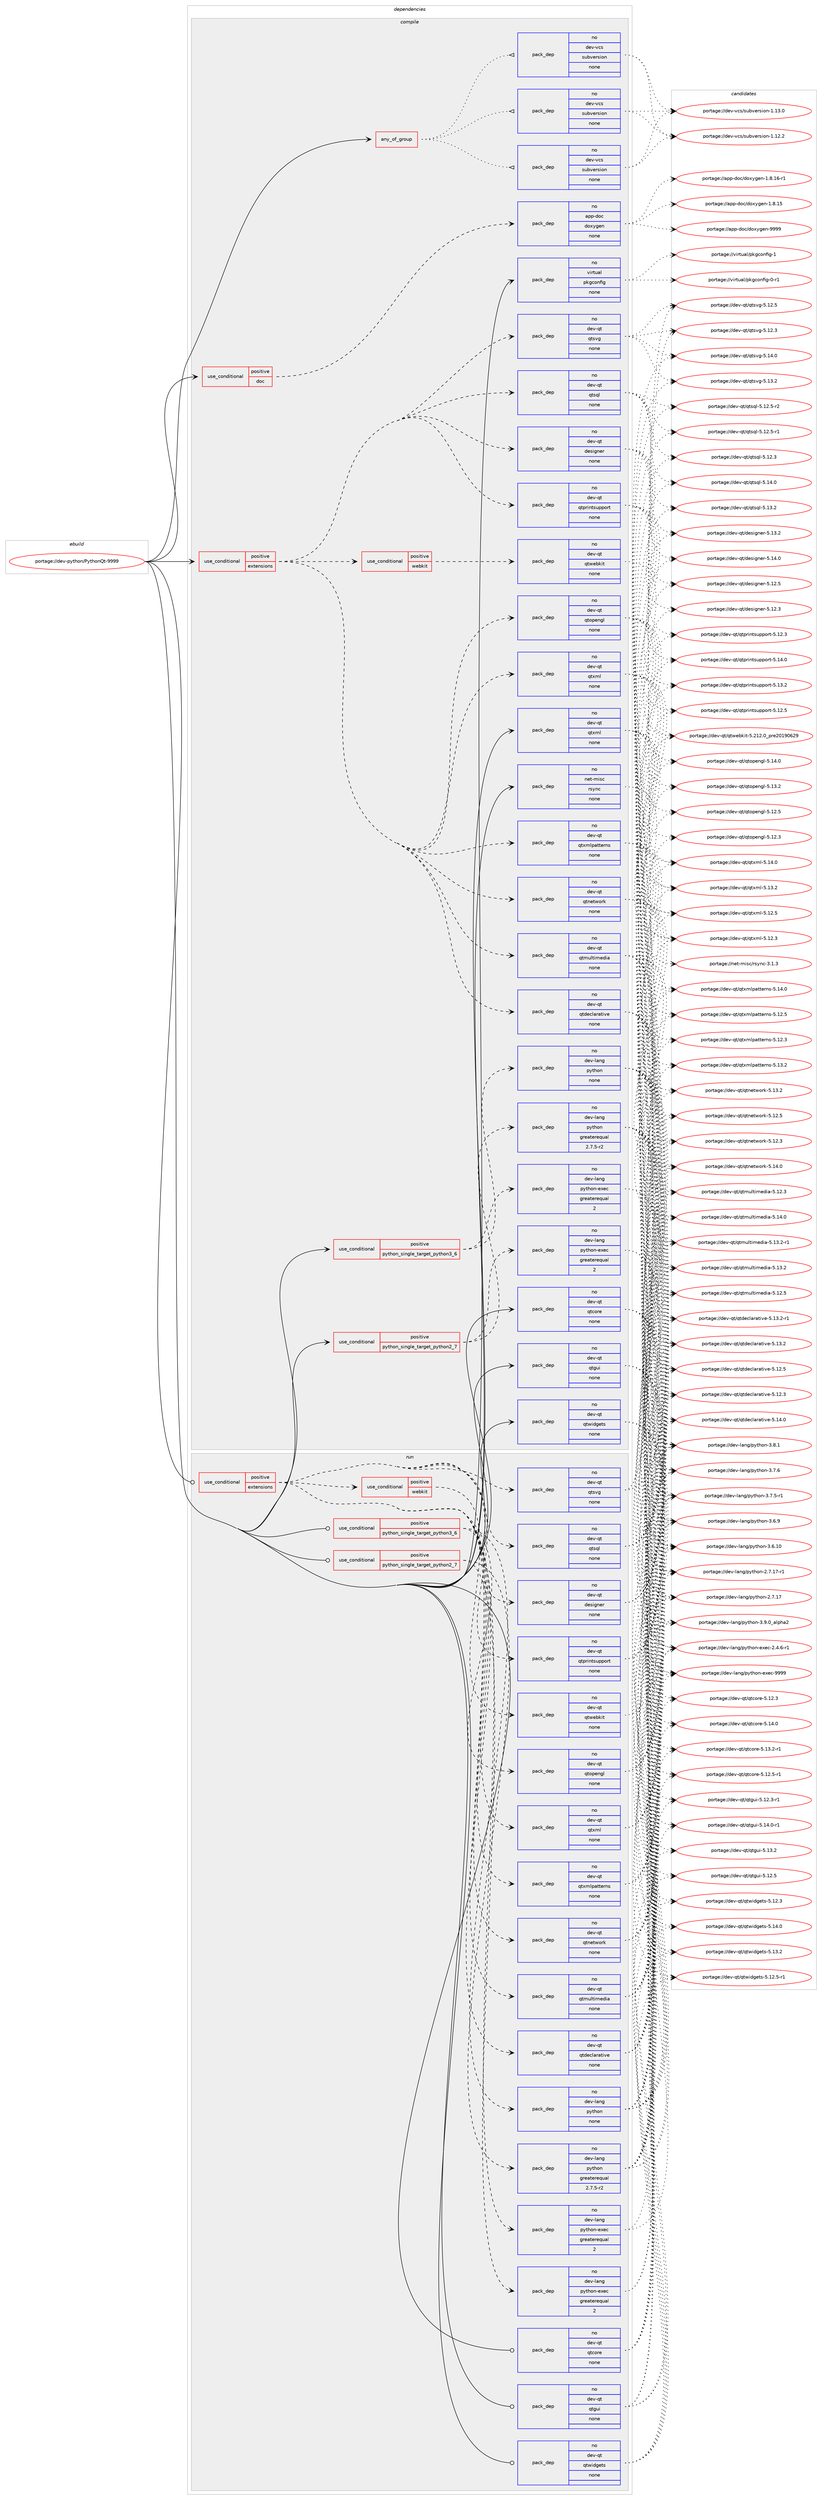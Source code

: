 digraph prolog {

# *************
# Graph options
# *************

newrank=true;
concentrate=true;
compound=true;
graph [rankdir=LR,fontname=Helvetica,fontsize=10,ranksep=1.5];#, ranksep=2.5, nodesep=0.2];
edge  [arrowhead=vee];
node  [fontname=Helvetica,fontsize=10];

# **********
# The ebuild
# **********

subgraph cluster_leftcol {
color=gray;
label=<<i>ebuild</i>>;
id [label="portage://dev-python/PythonQt-9999", color=red, width=4, href="../dev-python/PythonQt-9999.svg"];
}

# ****************
# The dependencies
# ****************

subgraph cluster_midcol {
color=gray;
label=<<i>dependencies</i>>;
subgraph cluster_compile {
fillcolor="#eeeeee";
style=filled;
label=<<i>compile</i>>;
subgraph any4791 {
dependency472659 [label=<<TABLE BORDER="0" CELLBORDER="1" CELLSPACING="0" CELLPADDING="4"><TR><TD CELLPADDING="10">any_of_group</TD></TR></TABLE>>, shape=none, color=red];subgraph pack348326 {
dependency472660 [label=<<TABLE BORDER="0" CELLBORDER="1" CELLSPACING="0" CELLPADDING="4" WIDTH="220"><TR><TD ROWSPAN="6" CELLPADDING="30">pack_dep</TD></TR><TR><TD WIDTH="110">no</TD></TR><TR><TD>dev-vcs</TD></TR><TR><TD>subversion</TD></TR><TR><TD>none</TD></TR><TR><TD></TD></TR></TABLE>>, shape=none, color=blue];
}
dependency472659:e -> dependency472660:w [weight=20,style="dotted",arrowhead="oinv"];
subgraph pack348327 {
dependency472661 [label=<<TABLE BORDER="0" CELLBORDER="1" CELLSPACING="0" CELLPADDING="4" WIDTH="220"><TR><TD ROWSPAN="6" CELLPADDING="30">pack_dep</TD></TR><TR><TD WIDTH="110">no</TD></TR><TR><TD>dev-vcs</TD></TR><TR><TD>subversion</TD></TR><TR><TD>none</TD></TR><TR><TD></TD></TR></TABLE>>, shape=none, color=blue];
}
dependency472659:e -> dependency472661:w [weight=20,style="dotted",arrowhead="oinv"];
subgraph pack348328 {
dependency472662 [label=<<TABLE BORDER="0" CELLBORDER="1" CELLSPACING="0" CELLPADDING="4" WIDTH="220"><TR><TD ROWSPAN="6" CELLPADDING="30">pack_dep</TD></TR><TR><TD WIDTH="110">no</TD></TR><TR><TD>dev-vcs</TD></TR><TR><TD>subversion</TD></TR><TR><TD>none</TD></TR><TR><TD></TD></TR></TABLE>>, shape=none, color=blue];
}
dependency472659:e -> dependency472662:w [weight=20,style="dotted",arrowhead="oinv"];
}
id:e -> dependency472659:w [weight=20,style="solid",arrowhead="vee"];
subgraph cond119317 {
dependency472663 [label=<<TABLE BORDER="0" CELLBORDER="1" CELLSPACING="0" CELLPADDING="4"><TR><TD ROWSPAN="3" CELLPADDING="10">use_conditional</TD></TR><TR><TD>positive</TD></TR><TR><TD>doc</TD></TR></TABLE>>, shape=none, color=red];
subgraph pack348329 {
dependency472664 [label=<<TABLE BORDER="0" CELLBORDER="1" CELLSPACING="0" CELLPADDING="4" WIDTH="220"><TR><TD ROWSPAN="6" CELLPADDING="30">pack_dep</TD></TR><TR><TD WIDTH="110">no</TD></TR><TR><TD>app-doc</TD></TR><TR><TD>doxygen</TD></TR><TR><TD>none</TD></TR><TR><TD></TD></TR></TABLE>>, shape=none, color=blue];
}
dependency472663:e -> dependency472664:w [weight=20,style="dashed",arrowhead="vee"];
}
id:e -> dependency472663:w [weight=20,style="solid",arrowhead="vee"];
subgraph cond119318 {
dependency472665 [label=<<TABLE BORDER="0" CELLBORDER="1" CELLSPACING="0" CELLPADDING="4"><TR><TD ROWSPAN="3" CELLPADDING="10">use_conditional</TD></TR><TR><TD>positive</TD></TR><TR><TD>extensions</TD></TR></TABLE>>, shape=none, color=red];
subgraph pack348330 {
dependency472666 [label=<<TABLE BORDER="0" CELLBORDER="1" CELLSPACING="0" CELLPADDING="4" WIDTH="220"><TR><TD ROWSPAN="6" CELLPADDING="30">pack_dep</TD></TR><TR><TD WIDTH="110">no</TD></TR><TR><TD>dev-qt</TD></TR><TR><TD>designer</TD></TR><TR><TD>none</TD></TR><TR><TD></TD></TR></TABLE>>, shape=none, color=blue];
}
dependency472665:e -> dependency472666:w [weight=20,style="dashed",arrowhead="vee"];
subgraph pack348331 {
dependency472667 [label=<<TABLE BORDER="0" CELLBORDER="1" CELLSPACING="0" CELLPADDING="4" WIDTH="220"><TR><TD ROWSPAN="6" CELLPADDING="30">pack_dep</TD></TR><TR><TD WIDTH="110">no</TD></TR><TR><TD>dev-qt</TD></TR><TR><TD>qtdeclarative</TD></TR><TR><TD>none</TD></TR><TR><TD></TD></TR></TABLE>>, shape=none, color=blue];
}
dependency472665:e -> dependency472667:w [weight=20,style="dashed",arrowhead="vee"];
subgraph pack348332 {
dependency472668 [label=<<TABLE BORDER="0" CELLBORDER="1" CELLSPACING="0" CELLPADDING="4" WIDTH="220"><TR><TD ROWSPAN="6" CELLPADDING="30">pack_dep</TD></TR><TR><TD WIDTH="110">no</TD></TR><TR><TD>dev-qt</TD></TR><TR><TD>qtmultimedia</TD></TR><TR><TD>none</TD></TR><TR><TD></TD></TR></TABLE>>, shape=none, color=blue];
}
dependency472665:e -> dependency472668:w [weight=20,style="dashed",arrowhead="vee"];
subgraph pack348333 {
dependency472669 [label=<<TABLE BORDER="0" CELLBORDER="1" CELLSPACING="0" CELLPADDING="4" WIDTH="220"><TR><TD ROWSPAN="6" CELLPADDING="30">pack_dep</TD></TR><TR><TD WIDTH="110">no</TD></TR><TR><TD>dev-qt</TD></TR><TR><TD>qtnetwork</TD></TR><TR><TD>none</TD></TR><TR><TD></TD></TR></TABLE>>, shape=none, color=blue];
}
dependency472665:e -> dependency472669:w [weight=20,style="dashed",arrowhead="vee"];
subgraph pack348334 {
dependency472670 [label=<<TABLE BORDER="0" CELLBORDER="1" CELLSPACING="0" CELLPADDING="4" WIDTH="220"><TR><TD ROWSPAN="6" CELLPADDING="30">pack_dep</TD></TR><TR><TD WIDTH="110">no</TD></TR><TR><TD>dev-qt</TD></TR><TR><TD>qtopengl</TD></TR><TR><TD>none</TD></TR><TR><TD></TD></TR></TABLE>>, shape=none, color=blue];
}
dependency472665:e -> dependency472670:w [weight=20,style="dashed",arrowhead="vee"];
subgraph pack348335 {
dependency472671 [label=<<TABLE BORDER="0" CELLBORDER="1" CELLSPACING="0" CELLPADDING="4" WIDTH="220"><TR><TD ROWSPAN="6" CELLPADDING="30">pack_dep</TD></TR><TR><TD WIDTH="110">no</TD></TR><TR><TD>dev-qt</TD></TR><TR><TD>qtprintsupport</TD></TR><TR><TD>none</TD></TR><TR><TD></TD></TR></TABLE>>, shape=none, color=blue];
}
dependency472665:e -> dependency472671:w [weight=20,style="dashed",arrowhead="vee"];
subgraph pack348336 {
dependency472672 [label=<<TABLE BORDER="0" CELLBORDER="1" CELLSPACING="0" CELLPADDING="4" WIDTH="220"><TR><TD ROWSPAN="6" CELLPADDING="30">pack_dep</TD></TR><TR><TD WIDTH="110">no</TD></TR><TR><TD>dev-qt</TD></TR><TR><TD>qtsql</TD></TR><TR><TD>none</TD></TR><TR><TD></TD></TR></TABLE>>, shape=none, color=blue];
}
dependency472665:e -> dependency472672:w [weight=20,style="dashed",arrowhead="vee"];
subgraph pack348337 {
dependency472673 [label=<<TABLE BORDER="0" CELLBORDER="1" CELLSPACING="0" CELLPADDING="4" WIDTH="220"><TR><TD ROWSPAN="6" CELLPADDING="30">pack_dep</TD></TR><TR><TD WIDTH="110">no</TD></TR><TR><TD>dev-qt</TD></TR><TR><TD>qtsvg</TD></TR><TR><TD>none</TD></TR><TR><TD></TD></TR></TABLE>>, shape=none, color=blue];
}
dependency472665:e -> dependency472673:w [weight=20,style="dashed",arrowhead="vee"];
subgraph pack348338 {
dependency472674 [label=<<TABLE BORDER="0" CELLBORDER="1" CELLSPACING="0" CELLPADDING="4" WIDTH="220"><TR><TD ROWSPAN="6" CELLPADDING="30">pack_dep</TD></TR><TR><TD WIDTH="110">no</TD></TR><TR><TD>dev-qt</TD></TR><TR><TD>qtxml</TD></TR><TR><TD>none</TD></TR><TR><TD></TD></TR></TABLE>>, shape=none, color=blue];
}
dependency472665:e -> dependency472674:w [weight=20,style="dashed",arrowhead="vee"];
subgraph pack348339 {
dependency472675 [label=<<TABLE BORDER="0" CELLBORDER="1" CELLSPACING="0" CELLPADDING="4" WIDTH="220"><TR><TD ROWSPAN="6" CELLPADDING="30">pack_dep</TD></TR><TR><TD WIDTH="110">no</TD></TR><TR><TD>dev-qt</TD></TR><TR><TD>qtxmlpatterns</TD></TR><TR><TD>none</TD></TR><TR><TD></TD></TR></TABLE>>, shape=none, color=blue];
}
dependency472665:e -> dependency472675:w [weight=20,style="dashed",arrowhead="vee"];
subgraph cond119319 {
dependency472676 [label=<<TABLE BORDER="0" CELLBORDER="1" CELLSPACING="0" CELLPADDING="4"><TR><TD ROWSPAN="3" CELLPADDING="10">use_conditional</TD></TR><TR><TD>positive</TD></TR><TR><TD>webkit</TD></TR></TABLE>>, shape=none, color=red];
subgraph pack348340 {
dependency472677 [label=<<TABLE BORDER="0" CELLBORDER="1" CELLSPACING="0" CELLPADDING="4" WIDTH="220"><TR><TD ROWSPAN="6" CELLPADDING="30">pack_dep</TD></TR><TR><TD WIDTH="110">no</TD></TR><TR><TD>dev-qt</TD></TR><TR><TD>qtwebkit</TD></TR><TR><TD>none</TD></TR><TR><TD></TD></TR></TABLE>>, shape=none, color=blue];
}
dependency472676:e -> dependency472677:w [weight=20,style="dashed",arrowhead="vee"];
}
dependency472665:e -> dependency472676:w [weight=20,style="dashed",arrowhead="vee"];
}
id:e -> dependency472665:w [weight=20,style="solid",arrowhead="vee"];
subgraph cond119320 {
dependency472678 [label=<<TABLE BORDER="0" CELLBORDER="1" CELLSPACING="0" CELLPADDING="4"><TR><TD ROWSPAN="3" CELLPADDING="10">use_conditional</TD></TR><TR><TD>positive</TD></TR><TR><TD>python_single_target_python2_7</TD></TR></TABLE>>, shape=none, color=red];
subgraph pack348341 {
dependency472679 [label=<<TABLE BORDER="0" CELLBORDER="1" CELLSPACING="0" CELLPADDING="4" WIDTH="220"><TR><TD ROWSPAN="6" CELLPADDING="30">pack_dep</TD></TR><TR><TD WIDTH="110">no</TD></TR><TR><TD>dev-lang</TD></TR><TR><TD>python</TD></TR><TR><TD>greaterequal</TD></TR><TR><TD>2.7.5-r2</TD></TR></TABLE>>, shape=none, color=blue];
}
dependency472678:e -> dependency472679:w [weight=20,style="dashed",arrowhead="vee"];
subgraph pack348342 {
dependency472680 [label=<<TABLE BORDER="0" CELLBORDER="1" CELLSPACING="0" CELLPADDING="4" WIDTH="220"><TR><TD ROWSPAN="6" CELLPADDING="30">pack_dep</TD></TR><TR><TD WIDTH="110">no</TD></TR><TR><TD>dev-lang</TD></TR><TR><TD>python-exec</TD></TR><TR><TD>greaterequal</TD></TR><TR><TD>2</TD></TR></TABLE>>, shape=none, color=blue];
}
dependency472678:e -> dependency472680:w [weight=20,style="dashed",arrowhead="vee"];
}
id:e -> dependency472678:w [weight=20,style="solid",arrowhead="vee"];
subgraph cond119321 {
dependency472681 [label=<<TABLE BORDER="0" CELLBORDER="1" CELLSPACING="0" CELLPADDING="4"><TR><TD ROWSPAN="3" CELLPADDING="10">use_conditional</TD></TR><TR><TD>positive</TD></TR><TR><TD>python_single_target_python3_6</TD></TR></TABLE>>, shape=none, color=red];
subgraph pack348343 {
dependency472682 [label=<<TABLE BORDER="0" CELLBORDER="1" CELLSPACING="0" CELLPADDING="4" WIDTH="220"><TR><TD ROWSPAN="6" CELLPADDING="30">pack_dep</TD></TR><TR><TD WIDTH="110">no</TD></TR><TR><TD>dev-lang</TD></TR><TR><TD>python</TD></TR><TR><TD>none</TD></TR><TR><TD></TD></TR></TABLE>>, shape=none, color=blue];
}
dependency472681:e -> dependency472682:w [weight=20,style="dashed",arrowhead="vee"];
subgraph pack348344 {
dependency472683 [label=<<TABLE BORDER="0" CELLBORDER="1" CELLSPACING="0" CELLPADDING="4" WIDTH="220"><TR><TD ROWSPAN="6" CELLPADDING="30">pack_dep</TD></TR><TR><TD WIDTH="110">no</TD></TR><TR><TD>dev-lang</TD></TR><TR><TD>python-exec</TD></TR><TR><TD>greaterequal</TD></TR><TR><TD>2</TD></TR></TABLE>>, shape=none, color=blue];
}
dependency472681:e -> dependency472683:w [weight=20,style="dashed",arrowhead="vee"];
}
id:e -> dependency472681:w [weight=20,style="solid",arrowhead="vee"];
subgraph pack348345 {
dependency472684 [label=<<TABLE BORDER="0" CELLBORDER="1" CELLSPACING="0" CELLPADDING="4" WIDTH="220"><TR><TD ROWSPAN="6" CELLPADDING="30">pack_dep</TD></TR><TR><TD WIDTH="110">no</TD></TR><TR><TD>dev-qt</TD></TR><TR><TD>qtcore</TD></TR><TR><TD>none</TD></TR><TR><TD></TD></TR></TABLE>>, shape=none, color=blue];
}
id:e -> dependency472684:w [weight=20,style="solid",arrowhead="vee"];
subgraph pack348346 {
dependency472685 [label=<<TABLE BORDER="0" CELLBORDER="1" CELLSPACING="0" CELLPADDING="4" WIDTH="220"><TR><TD ROWSPAN="6" CELLPADDING="30">pack_dep</TD></TR><TR><TD WIDTH="110">no</TD></TR><TR><TD>dev-qt</TD></TR><TR><TD>qtgui</TD></TR><TR><TD>none</TD></TR><TR><TD></TD></TR></TABLE>>, shape=none, color=blue];
}
id:e -> dependency472685:w [weight=20,style="solid",arrowhead="vee"];
subgraph pack348347 {
dependency472686 [label=<<TABLE BORDER="0" CELLBORDER="1" CELLSPACING="0" CELLPADDING="4" WIDTH="220"><TR><TD ROWSPAN="6" CELLPADDING="30">pack_dep</TD></TR><TR><TD WIDTH="110">no</TD></TR><TR><TD>dev-qt</TD></TR><TR><TD>qtwidgets</TD></TR><TR><TD>none</TD></TR><TR><TD></TD></TR></TABLE>>, shape=none, color=blue];
}
id:e -> dependency472686:w [weight=20,style="solid",arrowhead="vee"];
subgraph pack348348 {
dependency472687 [label=<<TABLE BORDER="0" CELLBORDER="1" CELLSPACING="0" CELLPADDING="4" WIDTH="220"><TR><TD ROWSPAN="6" CELLPADDING="30">pack_dep</TD></TR><TR><TD WIDTH="110">no</TD></TR><TR><TD>dev-qt</TD></TR><TR><TD>qtxml</TD></TR><TR><TD>none</TD></TR><TR><TD></TD></TR></TABLE>>, shape=none, color=blue];
}
id:e -> dependency472687:w [weight=20,style="solid",arrowhead="vee"];
subgraph pack348349 {
dependency472688 [label=<<TABLE BORDER="0" CELLBORDER="1" CELLSPACING="0" CELLPADDING="4" WIDTH="220"><TR><TD ROWSPAN="6" CELLPADDING="30">pack_dep</TD></TR><TR><TD WIDTH="110">no</TD></TR><TR><TD>net-misc</TD></TR><TR><TD>rsync</TD></TR><TR><TD>none</TD></TR><TR><TD></TD></TR></TABLE>>, shape=none, color=blue];
}
id:e -> dependency472688:w [weight=20,style="solid",arrowhead="vee"];
subgraph pack348350 {
dependency472689 [label=<<TABLE BORDER="0" CELLBORDER="1" CELLSPACING="0" CELLPADDING="4" WIDTH="220"><TR><TD ROWSPAN="6" CELLPADDING="30">pack_dep</TD></TR><TR><TD WIDTH="110">no</TD></TR><TR><TD>virtual</TD></TR><TR><TD>pkgconfig</TD></TR><TR><TD>none</TD></TR><TR><TD></TD></TR></TABLE>>, shape=none, color=blue];
}
id:e -> dependency472689:w [weight=20,style="solid",arrowhead="vee"];
}
subgraph cluster_compileandrun {
fillcolor="#eeeeee";
style=filled;
label=<<i>compile and run</i>>;
}
subgraph cluster_run {
fillcolor="#eeeeee";
style=filled;
label=<<i>run</i>>;
subgraph cond119322 {
dependency472690 [label=<<TABLE BORDER="0" CELLBORDER="1" CELLSPACING="0" CELLPADDING="4"><TR><TD ROWSPAN="3" CELLPADDING="10">use_conditional</TD></TR><TR><TD>positive</TD></TR><TR><TD>extensions</TD></TR></TABLE>>, shape=none, color=red];
subgraph pack348351 {
dependency472691 [label=<<TABLE BORDER="0" CELLBORDER="1" CELLSPACING="0" CELLPADDING="4" WIDTH="220"><TR><TD ROWSPAN="6" CELLPADDING="30">pack_dep</TD></TR><TR><TD WIDTH="110">no</TD></TR><TR><TD>dev-qt</TD></TR><TR><TD>designer</TD></TR><TR><TD>none</TD></TR><TR><TD></TD></TR></TABLE>>, shape=none, color=blue];
}
dependency472690:e -> dependency472691:w [weight=20,style="dashed",arrowhead="vee"];
subgraph pack348352 {
dependency472692 [label=<<TABLE BORDER="0" CELLBORDER="1" CELLSPACING="0" CELLPADDING="4" WIDTH="220"><TR><TD ROWSPAN="6" CELLPADDING="30">pack_dep</TD></TR><TR><TD WIDTH="110">no</TD></TR><TR><TD>dev-qt</TD></TR><TR><TD>qtdeclarative</TD></TR><TR><TD>none</TD></TR><TR><TD></TD></TR></TABLE>>, shape=none, color=blue];
}
dependency472690:e -> dependency472692:w [weight=20,style="dashed",arrowhead="vee"];
subgraph pack348353 {
dependency472693 [label=<<TABLE BORDER="0" CELLBORDER="1" CELLSPACING="0" CELLPADDING="4" WIDTH="220"><TR><TD ROWSPAN="6" CELLPADDING="30">pack_dep</TD></TR><TR><TD WIDTH="110">no</TD></TR><TR><TD>dev-qt</TD></TR><TR><TD>qtmultimedia</TD></TR><TR><TD>none</TD></TR><TR><TD></TD></TR></TABLE>>, shape=none, color=blue];
}
dependency472690:e -> dependency472693:w [weight=20,style="dashed",arrowhead="vee"];
subgraph pack348354 {
dependency472694 [label=<<TABLE BORDER="0" CELLBORDER="1" CELLSPACING="0" CELLPADDING="4" WIDTH="220"><TR><TD ROWSPAN="6" CELLPADDING="30">pack_dep</TD></TR><TR><TD WIDTH="110">no</TD></TR><TR><TD>dev-qt</TD></TR><TR><TD>qtnetwork</TD></TR><TR><TD>none</TD></TR><TR><TD></TD></TR></TABLE>>, shape=none, color=blue];
}
dependency472690:e -> dependency472694:w [weight=20,style="dashed",arrowhead="vee"];
subgraph pack348355 {
dependency472695 [label=<<TABLE BORDER="0" CELLBORDER="1" CELLSPACING="0" CELLPADDING="4" WIDTH="220"><TR><TD ROWSPAN="6" CELLPADDING="30">pack_dep</TD></TR><TR><TD WIDTH="110">no</TD></TR><TR><TD>dev-qt</TD></TR><TR><TD>qtopengl</TD></TR><TR><TD>none</TD></TR><TR><TD></TD></TR></TABLE>>, shape=none, color=blue];
}
dependency472690:e -> dependency472695:w [weight=20,style="dashed",arrowhead="vee"];
subgraph pack348356 {
dependency472696 [label=<<TABLE BORDER="0" CELLBORDER="1" CELLSPACING="0" CELLPADDING="4" WIDTH="220"><TR><TD ROWSPAN="6" CELLPADDING="30">pack_dep</TD></TR><TR><TD WIDTH="110">no</TD></TR><TR><TD>dev-qt</TD></TR><TR><TD>qtprintsupport</TD></TR><TR><TD>none</TD></TR><TR><TD></TD></TR></TABLE>>, shape=none, color=blue];
}
dependency472690:e -> dependency472696:w [weight=20,style="dashed",arrowhead="vee"];
subgraph pack348357 {
dependency472697 [label=<<TABLE BORDER="0" CELLBORDER="1" CELLSPACING="0" CELLPADDING="4" WIDTH="220"><TR><TD ROWSPAN="6" CELLPADDING="30">pack_dep</TD></TR><TR><TD WIDTH="110">no</TD></TR><TR><TD>dev-qt</TD></TR><TR><TD>qtsql</TD></TR><TR><TD>none</TD></TR><TR><TD></TD></TR></TABLE>>, shape=none, color=blue];
}
dependency472690:e -> dependency472697:w [weight=20,style="dashed",arrowhead="vee"];
subgraph pack348358 {
dependency472698 [label=<<TABLE BORDER="0" CELLBORDER="1" CELLSPACING="0" CELLPADDING="4" WIDTH="220"><TR><TD ROWSPAN="6" CELLPADDING="30">pack_dep</TD></TR><TR><TD WIDTH="110">no</TD></TR><TR><TD>dev-qt</TD></TR><TR><TD>qtsvg</TD></TR><TR><TD>none</TD></TR><TR><TD></TD></TR></TABLE>>, shape=none, color=blue];
}
dependency472690:e -> dependency472698:w [weight=20,style="dashed",arrowhead="vee"];
subgraph pack348359 {
dependency472699 [label=<<TABLE BORDER="0" CELLBORDER="1" CELLSPACING="0" CELLPADDING="4" WIDTH="220"><TR><TD ROWSPAN="6" CELLPADDING="30">pack_dep</TD></TR><TR><TD WIDTH="110">no</TD></TR><TR><TD>dev-qt</TD></TR><TR><TD>qtxml</TD></TR><TR><TD>none</TD></TR><TR><TD></TD></TR></TABLE>>, shape=none, color=blue];
}
dependency472690:e -> dependency472699:w [weight=20,style="dashed",arrowhead="vee"];
subgraph pack348360 {
dependency472700 [label=<<TABLE BORDER="0" CELLBORDER="1" CELLSPACING="0" CELLPADDING="4" WIDTH="220"><TR><TD ROWSPAN="6" CELLPADDING="30">pack_dep</TD></TR><TR><TD WIDTH="110">no</TD></TR><TR><TD>dev-qt</TD></TR><TR><TD>qtxmlpatterns</TD></TR><TR><TD>none</TD></TR><TR><TD></TD></TR></TABLE>>, shape=none, color=blue];
}
dependency472690:e -> dependency472700:w [weight=20,style="dashed",arrowhead="vee"];
subgraph cond119323 {
dependency472701 [label=<<TABLE BORDER="0" CELLBORDER="1" CELLSPACING="0" CELLPADDING="4"><TR><TD ROWSPAN="3" CELLPADDING="10">use_conditional</TD></TR><TR><TD>positive</TD></TR><TR><TD>webkit</TD></TR></TABLE>>, shape=none, color=red];
subgraph pack348361 {
dependency472702 [label=<<TABLE BORDER="0" CELLBORDER="1" CELLSPACING="0" CELLPADDING="4" WIDTH="220"><TR><TD ROWSPAN="6" CELLPADDING="30">pack_dep</TD></TR><TR><TD WIDTH="110">no</TD></TR><TR><TD>dev-qt</TD></TR><TR><TD>qtwebkit</TD></TR><TR><TD>none</TD></TR><TR><TD></TD></TR></TABLE>>, shape=none, color=blue];
}
dependency472701:e -> dependency472702:w [weight=20,style="dashed",arrowhead="vee"];
}
dependency472690:e -> dependency472701:w [weight=20,style="dashed",arrowhead="vee"];
}
id:e -> dependency472690:w [weight=20,style="solid",arrowhead="odot"];
subgraph cond119324 {
dependency472703 [label=<<TABLE BORDER="0" CELLBORDER="1" CELLSPACING="0" CELLPADDING="4"><TR><TD ROWSPAN="3" CELLPADDING="10">use_conditional</TD></TR><TR><TD>positive</TD></TR><TR><TD>python_single_target_python2_7</TD></TR></TABLE>>, shape=none, color=red];
subgraph pack348362 {
dependency472704 [label=<<TABLE BORDER="0" CELLBORDER="1" CELLSPACING="0" CELLPADDING="4" WIDTH="220"><TR><TD ROWSPAN="6" CELLPADDING="30">pack_dep</TD></TR><TR><TD WIDTH="110">no</TD></TR><TR><TD>dev-lang</TD></TR><TR><TD>python</TD></TR><TR><TD>greaterequal</TD></TR><TR><TD>2.7.5-r2</TD></TR></TABLE>>, shape=none, color=blue];
}
dependency472703:e -> dependency472704:w [weight=20,style="dashed",arrowhead="vee"];
subgraph pack348363 {
dependency472705 [label=<<TABLE BORDER="0" CELLBORDER="1" CELLSPACING="0" CELLPADDING="4" WIDTH="220"><TR><TD ROWSPAN="6" CELLPADDING="30">pack_dep</TD></TR><TR><TD WIDTH="110">no</TD></TR><TR><TD>dev-lang</TD></TR><TR><TD>python-exec</TD></TR><TR><TD>greaterequal</TD></TR><TR><TD>2</TD></TR></TABLE>>, shape=none, color=blue];
}
dependency472703:e -> dependency472705:w [weight=20,style="dashed",arrowhead="vee"];
}
id:e -> dependency472703:w [weight=20,style="solid",arrowhead="odot"];
subgraph cond119325 {
dependency472706 [label=<<TABLE BORDER="0" CELLBORDER="1" CELLSPACING="0" CELLPADDING="4"><TR><TD ROWSPAN="3" CELLPADDING="10">use_conditional</TD></TR><TR><TD>positive</TD></TR><TR><TD>python_single_target_python3_6</TD></TR></TABLE>>, shape=none, color=red];
subgraph pack348364 {
dependency472707 [label=<<TABLE BORDER="0" CELLBORDER="1" CELLSPACING="0" CELLPADDING="4" WIDTH="220"><TR><TD ROWSPAN="6" CELLPADDING="30">pack_dep</TD></TR><TR><TD WIDTH="110">no</TD></TR><TR><TD>dev-lang</TD></TR><TR><TD>python</TD></TR><TR><TD>none</TD></TR><TR><TD></TD></TR></TABLE>>, shape=none, color=blue];
}
dependency472706:e -> dependency472707:w [weight=20,style="dashed",arrowhead="vee"];
subgraph pack348365 {
dependency472708 [label=<<TABLE BORDER="0" CELLBORDER="1" CELLSPACING="0" CELLPADDING="4" WIDTH="220"><TR><TD ROWSPAN="6" CELLPADDING="30">pack_dep</TD></TR><TR><TD WIDTH="110">no</TD></TR><TR><TD>dev-lang</TD></TR><TR><TD>python-exec</TD></TR><TR><TD>greaterequal</TD></TR><TR><TD>2</TD></TR></TABLE>>, shape=none, color=blue];
}
dependency472706:e -> dependency472708:w [weight=20,style="dashed",arrowhead="vee"];
}
id:e -> dependency472706:w [weight=20,style="solid",arrowhead="odot"];
subgraph pack348366 {
dependency472709 [label=<<TABLE BORDER="0" CELLBORDER="1" CELLSPACING="0" CELLPADDING="4" WIDTH="220"><TR><TD ROWSPAN="6" CELLPADDING="30">pack_dep</TD></TR><TR><TD WIDTH="110">no</TD></TR><TR><TD>dev-qt</TD></TR><TR><TD>qtcore</TD></TR><TR><TD>none</TD></TR><TR><TD></TD></TR></TABLE>>, shape=none, color=blue];
}
id:e -> dependency472709:w [weight=20,style="solid",arrowhead="odot"];
subgraph pack348367 {
dependency472710 [label=<<TABLE BORDER="0" CELLBORDER="1" CELLSPACING="0" CELLPADDING="4" WIDTH="220"><TR><TD ROWSPAN="6" CELLPADDING="30">pack_dep</TD></TR><TR><TD WIDTH="110">no</TD></TR><TR><TD>dev-qt</TD></TR><TR><TD>qtgui</TD></TR><TR><TD>none</TD></TR><TR><TD></TD></TR></TABLE>>, shape=none, color=blue];
}
id:e -> dependency472710:w [weight=20,style="solid",arrowhead="odot"];
subgraph pack348368 {
dependency472711 [label=<<TABLE BORDER="0" CELLBORDER="1" CELLSPACING="0" CELLPADDING="4" WIDTH="220"><TR><TD ROWSPAN="6" CELLPADDING="30">pack_dep</TD></TR><TR><TD WIDTH="110">no</TD></TR><TR><TD>dev-qt</TD></TR><TR><TD>qtwidgets</TD></TR><TR><TD>none</TD></TR><TR><TD></TD></TR></TABLE>>, shape=none, color=blue];
}
id:e -> dependency472711:w [weight=20,style="solid",arrowhead="odot"];
}
}

# **************
# The candidates
# **************

subgraph cluster_choices {
rank=same;
color=gray;
label=<<i>candidates</i>>;

subgraph choice348326 {
color=black;
nodesep=1;
choice1001011184511899115471151179811810111411510511111045494649514648 [label="portage://dev-vcs/subversion-1.13.0", color=red, width=4,href="../dev-vcs/subversion-1.13.0.svg"];
choice1001011184511899115471151179811810111411510511111045494649504650 [label="portage://dev-vcs/subversion-1.12.2", color=red, width=4,href="../dev-vcs/subversion-1.12.2.svg"];
dependency472660:e -> choice1001011184511899115471151179811810111411510511111045494649514648:w [style=dotted,weight="100"];
dependency472660:e -> choice1001011184511899115471151179811810111411510511111045494649504650:w [style=dotted,weight="100"];
}
subgraph choice348327 {
color=black;
nodesep=1;
choice1001011184511899115471151179811810111411510511111045494649514648 [label="portage://dev-vcs/subversion-1.13.0", color=red, width=4,href="../dev-vcs/subversion-1.13.0.svg"];
choice1001011184511899115471151179811810111411510511111045494649504650 [label="portage://dev-vcs/subversion-1.12.2", color=red, width=4,href="../dev-vcs/subversion-1.12.2.svg"];
dependency472661:e -> choice1001011184511899115471151179811810111411510511111045494649514648:w [style=dotted,weight="100"];
dependency472661:e -> choice1001011184511899115471151179811810111411510511111045494649504650:w [style=dotted,weight="100"];
}
subgraph choice348328 {
color=black;
nodesep=1;
choice1001011184511899115471151179811810111411510511111045494649514648 [label="portage://dev-vcs/subversion-1.13.0", color=red, width=4,href="../dev-vcs/subversion-1.13.0.svg"];
choice1001011184511899115471151179811810111411510511111045494649504650 [label="portage://dev-vcs/subversion-1.12.2", color=red, width=4,href="../dev-vcs/subversion-1.12.2.svg"];
dependency472662:e -> choice1001011184511899115471151179811810111411510511111045494649514648:w [style=dotted,weight="100"];
dependency472662:e -> choice1001011184511899115471151179811810111411510511111045494649504650:w [style=dotted,weight="100"];
}
subgraph choice348329 {
color=black;
nodesep=1;
choice971121124510011199471001111201211031011104557575757 [label="portage://app-doc/doxygen-9999", color=red, width=4,href="../app-doc/doxygen-9999.svg"];
choice97112112451001119947100111120121103101110454946564649544511449 [label="portage://app-doc/doxygen-1.8.16-r1", color=red, width=4,href="../app-doc/doxygen-1.8.16-r1.svg"];
choice9711211245100111994710011112012110310111045494656464953 [label="portage://app-doc/doxygen-1.8.15", color=red, width=4,href="../app-doc/doxygen-1.8.15.svg"];
dependency472664:e -> choice971121124510011199471001111201211031011104557575757:w [style=dotted,weight="100"];
dependency472664:e -> choice97112112451001119947100111120121103101110454946564649544511449:w [style=dotted,weight="100"];
dependency472664:e -> choice9711211245100111994710011112012110310111045494656464953:w [style=dotted,weight="100"];
}
subgraph choice348330 {
color=black;
nodesep=1;
choice100101118451131164710010111510510311010111445534649524648 [label="portage://dev-qt/designer-5.14.0", color=red, width=4,href="../dev-qt/designer-5.14.0.svg"];
choice100101118451131164710010111510510311010111445534649514650 [label="portage://dev-qt/designer-5.13.2", color=red, width=4,href="../dev-qt/designer-5.13.2.svg"];
choice100101118451131164710010111510510311010111445534649504653 [label="portage://dev-qt/designer-5.12.5", color=red, width=4,href="../dev-qt/designer-5.12.5.svg"];
choice100101118451131164710010111510510311010111445534649504651 [label="portage://dev-qt/designer-5.12.3", color=red, width=4,href="../dev-qt/designer-5.12.3.svg"];
dependency472666:e -> choice100101118451131164710010111510510311010111445534649524648:w [style=dotted,weight="100"];
dependency472666:e -> choice100101118451131164710010111510510311010111445534649514650:w [style=dotted,weight="100"];
dependency472666:e -> choice100101118451131164710010111510510311010111445534649504653:w [style=dotted,weight="100"];
dependency472666:e -> choice100101118451131164710010111510510311010111445534649504651:w [style=dotted,weight="100"];
}
subgraph choice348331 {
color=black;
nodesep=1;
choice100101118451131164711311610010199108971149711610511810145534649524648 [label="portage://dev-qt/qtdeclarative-5.14.0", color=red, width=4,href="../dev-qt/qtdeclarative-5.14.0.svg"];
choice1001011184511311647113116100101991089711497116105118101455346495146504511449 [label="portage://dev-qt/qtdeclarative-5.13.2-r1", color=red, width=4,href="../dev-qt/qtdeclarative-5.13.2-r1.svg"];
choice100101118451131164711311610010199108971149711610511810145534649514650 [label="portage://dev-qt/qtdeclarative-5.13.2", color=red, width=4,href="../dev-qt/qtdeclarative-5.13.2.svg"];
choice100101118451131164711311610010199108971149711610511810145534649504653 [label="portage://dev-qt/qtdeclarative-5.12.5", color=red, width=4,href="../dev-qt/qtdeclarative-5.12.5.svg"];
choice100101118451131164711311610010199108971149711610511810145534649504651 [label="portage://dev-qt/qtdeclarative-5.12.3", color=red, width=4,href="../dev-qt/qtdeclarative-5.12.3.svg"];
dependency472667:e -> choice100101118451131164711311610010199108971149711610511810145534649524648:w [style=dotted,weight="100"];
dependency472667:e -> choice1001011184511311647113116100101991089711497116105118101455346495146504511449:w [style=dotted,weight="100"];
dependency472667:e -> choice100101118451131164711311610010199108971149711610511810145534649514650:w [style=dotted,weight="100"];
dependency472667:e -> choice100101118451131164711311610010199108971149711610511810145534649504653:w [style=dotted,weight="100"];
dependency472667:e -> choice100101118451131164711311610010199108971149711610511810145534649504651:w [style=dotted,weight="100"];
}
subgraph choice348332 {
color=black;
nodesep=1;
choice10010111845113116471131161091171081161051091011001059745534649524648 [label="portage://dev-qt/qtmultimedia-5.14.0", color=red, width=4,href="../dev-qt/qtmultimedia-5.14.0.svg"];
choice100101118451131164711311610911710811610510910110010597455346495146504511449 [label="portage://dev-qt/qtmultimedia-5.13.2-r1", color=red, width=4,href="../dev-qt/qtmultimedia-5.13.2-r1.svg"];
choice10010111845113116471131161091171081161051091011001059745534649514650 [label="portage://dev-qt/qtmultimedia-5.13.2", color=red, width=4,href="../dev-qt/qtmultimedia-5.13.2.svg"];
choice10010111845113116471131161091171081161051091011001059745534649504653 [label="portage://dev-qt/qtmultimedia-5.12.5", color=red, width=4,href="../dev-qt/qtmultimedia-5.12.5.svg"];
choice10010111845113116471131161091171081161051091011001059745534649504651 [label="portage://dev-qt/qtmultimedia-5.12.3", color=red, width=4,href="../dev-qt/qtmultimedia-5.12.3.svg"];
dependency472668:e -> choice10010111845113116471131161091171081161051091011001059745534649524648:w [style=dotted,weight="100"];
dependency472668:e -> choice100101118451131164711311610911710811610510910110010597455346495146504511449:w [style=dotted,weight="100"];
dependency472668:e -> choice10010111845113116471131161091171081161051091011001059745534649514650:w [style=dotted,weight="100"];
dependency472668:e -> choice10010111845113116471131161091171081161051091011001059745534649504653:w [style=dotted,weight="100"];
dependency472668:e -> choice10010111845113116471131161091171081161051091011001059745534649504651:w [style=dotted,weight="100"];
}
subgraph choice348333 {
color=black;
nodesep=1;
choice100101118451131164711311611010111611911111410745534649524648 [label="portage://dev-qt/qtnetwork-5.14.0", color=red, width=4,href="../dev-qt/qtnetwork-5.14.0.svg"];
choice100101118451131164711311611010111611911111410745534649514650 [label="portage://dev-qt/qtnetwork-5.13.2", color=red, width=4,href="../dev-qt/qtnetwork-5.13.2.svg"];
choice100101118451131164711311611010111611911111410745534649504653 [label="portage://dev-qt/qtnetwork-5.12.5", color=red, width=4,href="../dev-qt/qtnetwork-5.12.5.svg"];
choice100101118451131164711311611010111611911111410745534649504651 [label="portage://dev-qt/qtnetwork-5.12.3", color=red, width=4,href="../dev-qt/qtnetwork-5.12.3.svg"];
dependency472669:e -> choice100101118451131164711311611010111611911111410745534649524648:w [style=dotted,weight="100"];
dependency472669:e -> choice100101118451131164711311611010111611911111410745534649514650:w [style=dotted,weight="100"];
dependency472669:e -> choice100101118451131164711311611010111611911111410745534649504653:w [style=dotted,weight="100"];
dependency472669:e -> choice100101118451131164711311611010111611911111410745534649504651:w [style=dotted,weight="100"];
}
subgraph choice348334 {
color=black;
nodesep=1;
choice100101118451131164711311611111210111010310845534649524648 [label="portage://dev-qt/qtopengl-5.14.0", color=red, width=4,href="../dev-qt/qtopengl-5.14.0.svg"];
choice100101118451131164711311611111210111010310845534649514650 [label="portage://dev-qt/qtopengl-5.13.2", color=red, width=4,href="../dev-qt/qtopengl-5.13.2.svg"];
choice100101118451131164711311611111210111010310845534649504653 [label="portage://dev-qt/qtopengl-5.12.5", color=red, width=4,href="../dev-qt/qtopengl-5.12.5.svg"];
choice100101118451131164711311611111210111010310845534649504651 [label="portage://dev-qt/qtopengl-5.12.3", color=red, width=4,href="../dev-qt/qtopengl-5.12.3.svg"];
dependency472670:e -> choice100101118451131164711311611111210111010310845534649524648:w [style=dotted,weight="100"];
dependency472670:e -> choice100101118451131164711311611111210111010310845534649514650:w [style=dotted,weight="100"];
dependency472670:e -> choice100101118451131164711311611111210111010310845534649504653:w [style=dotted,weight="100"];
dependency472670:e -> choice100101118451131164711311611111210111010310845534649504651:w [style=dotted,weight="100"];
}
subgraph choice348335 {
color=black;
nodesep=1;
choice100101118451131164711311611211410511011611511711211211111411645534649524648 [label="portage://dev-qt/qtprintsupport-5.14.0", color=red, width=4,href="../dev-qt/qtprintsupport-5.14.0.svg"];
choice100101118451131164711311611211410511011611511711211211111411645534649514650 [label="portage://dev-qt/qtprintsupport-5.13.2", color=red, width=4,href="../dev-qt/qtprintsupport-5.13.2.svg"];
choice100101118451131164711311611211410511011611511711211211111411645534649504653 [label="portage://dev-qt/qtprintsupport-5.12.5", color=red, width=4,href="../dev-qt/qtprintsupport-5.12.5.svg"];
choice100101118451131164711311611211410511011611511711211211111411645534649504651 [label="portage://dev-qt/qtprintsupport-5.12.3", color=red, width=4,href="../dev-qt/qtprintsupport-5.12.3.svg"];
dependency472671:e -> choice100101118451131164711311611211410511011611511711211211111411645534649524648:w [style=dotted,weight="100"];
dependency472671:e -> choice100101118451131164711311611211410511011611511711211211111411645534649514650:w [style=dotted,weight="100"];
dependency472671:e -> choice100101118451131164711311611211410511011611511711211211111411645534649504653:w [style=dotted,weight="100"];
dependency472671:e -> choice100101118451131164711311611211410511011611511711211211111411645534649504651:w [style=dotted,weight="100"];
}
subgraph choice348336 {
color=black;
nodesep=1;
choice100101118451131164711311611511310845534649524648 [label="portage://dev-qt/qtsql-5.14.0", color=red, width=4,href="../dev-qt/qtsql-5.14.0.svg"];
choice100101118451131164711311611511310845534649514650 [label="portage://dev-qt/qtsql-5.13.2", color=red, width=4,href="../dev-qt/qtsql-5.13.2.svg"];
choice1001011184511311647113116115113108455346495046534511450 [label="portage://dev-qt/qtsql-5.12.5-r2", color=red, width=4,href="../dev-qt/qtsql-5.12.5-r2.svg"];
choice1001011184511311647113116115113108455346495046534511449 [label="portage://dev-qt/qtsql-5.12.5-r1", color=red, width=4,href="../dev-qt/qtsql-5.12.5-r1.svg"];
choice100101118451131164711311611511310845534649504651 [label="portage://dev-qt/qtsql-5.12.3", color=red, width=4,href="../dev-qt/qtsql-5.12.3.svg"];
dependency472672:e -> choice100101118451131164711311611511310845534649524648:w [style=dotted,weight="100"];
dependency472672:e -> choice100101118451131164711311611511310845534649514650:w [style=dotted,weight="100"];
dependency472672:e -> choice1001011184511311647113116115113108455346495046534511450:w [style=dotted,weight="100"];
dependency472672:e -> choice1001011184511311647113116115113108455346495046534511449:w [style=dotted,weight="100"];
dependency472672:e -> choice100101118451131164711311611511310845534649504651:w [style=dotted,weight="100"];
}
subgraph choice348337 {
color=black;
nodesep=1;
choice100101118451131164711311611511810345534649524648 [label="portage://dev-qt/qtsvg-5.14.0", color=red, width=4,href="../dev-qt/qtsvg-5.14.0.svg"];
choice100101118451131164711311611511810345534649514650 [label="portage://dev-qt/qtsvg-5.13.2", color=red, width=4,href="../dev-qt/qtsvg-5.13.2.svg"];
choice100101118451131164711311611511810345534649504653 [label="portage://dev-qt/qtsvg-5.12.5", color=red, width=4,href="../dev-qt/qtsvg-5.12.5.svg"];
choice100101118451131164711311611511810345534649504651 [label="portage://dev-qt/qtsvg-5.12.3", color=red, width=4,href="../dev-qt/qtsvg-5.12.3.svg"];
dependency472673:e -> choice100101118451131164711311611511810345534649524648:w [style=dotted,weight="100"];
dependency472673:e -> choice100101118451131164711311611511810345534649514650:w [style=dotted,weight="100"];
dependency472673:e -> choice100101118451131164711311611511810345534649504653:w [style=dotted,weight="100"];
dependency472673:e -> choice100101118451131164711311611511810345534649504651:w [style=dotted,weight="100"];
}
subgraph choice348338 {
color=black;
nodesep=1;
choice100101118451131164711311612010910845534649524648 [label="portage://dev-qt/qtxml-5.14.0", color=red, width=4,href="../dev-qt/qtxml-5.14.0.svg"];
choice100101118451131164711311612010910845534649514650 [label="portage://dev-qt/qtxml-5.13.2", color=red, width=4,href="../dev-qt/qtxml-5.13.2.svg"];
choice100101118451131164711311612010910845534649504653 [label="portage://dev-qt/qtxml-5.12.5", color=red, width=4,href="../dev-qt/qtxml-5.12.5.svg"];
choice100101118451131164711311612010910845534649504651 [label="portage://dev-qt/qtxml-5.12.3", color=red, width=4,href="../dev-qt/qtxml-5.12.3.svg"];
dependency472674:e -> choice100101118451131164711311612010910845534649524648:w [style=dotted,weight="100"];
dependency472674:e -> choice100101118451131164711311612010910845534649514650:w [style=dotted,weight="100"];
dependency472674:e -> choice100101118451131164711311612010910845534649504653:w [style=dotted,weight="100"];
dependency472674:e -> choice100101118451131164711311612010910845534649504651:w [style=dotted,weight="100"];
}
subgraph choice348339 {
color=black;
nodesep=1;
choice10010111845113116471131161201091081129711611610111411011545534649524648 [label="portage://dev-qt/qtxmlpatterns-5.14.0", color=red, width=4,href="../dev-qt/qtxmlpatterns-5.14.0.svg"];
choice10010111845113116471131161201091081129711611610111411011545534649514650 [label="portage://dev-qt/qtxmlpatterns-5.13.2", color=red, width=4,href="../dev-qt/qtxmlpatterns-5.13.2.svg"];
choice10010111845113116471131161201091081129711611610111411011545534649504653 [label="portage://dev-qt/qtxmlpatterns-5.12.5", color=red, width=4,href="../dev-qt/qtxmlpatterns-5.12.5.svg"];
choice10010111845113116471131161201091081129711611610111411011545534649504651 [label="portage://dev-qt/qtxmlpatterns-5.12.3", color=red, width=4,href="../dev-qt/qtxmlpatterns-5.12.3.svg"];
dependency472675:e -> choice10010111845113116471131161201091081129711611610111411011545534649524648:w [style=dotted,weight="100"];
dependency472675:e -> choice10010111845113116471131161201091081129711611610111411011545534649514650:w [style=dotted,weight="100"];
dependency472675:e -> choice10010111845113116471131161201091081129711611610111411011545534649504653:w [style=dotted,weight="100"];
dependency472675:e -> choice10010111845113116471131161201091081129711611610111411011545534649504651:w [style=dotted,weight="100"];
}
subgraph choice348340 {
color=black;
nodesep=1;
choice1001011184511311647113116119101981071051164553465049504648951121141015048495748545057 [label="portage://dev-qt/qtwebkit-5.212.0_pre20190629", color=red, width=4,href="../dev-qt/qtwebkit-5.212.0_pre20190629.svg"];
dependency472677:e -> choice1001011184511311647113116119101981071051164553465049504648951121141015048495748545057:w [style=dotted,weight="100"];
}
subgraph choice348341 {
color=black;
nodesep=1;
choice10010111845108971101034711212111610411111045514657464895971081121049750 [label="portage://dev-lang/python-3.9.0_alpha2", color=red, width=4,href="../dev-lang/python-3.9.0_alpha2.svg"];
choice100101118451089711010347112121116104111110455146564649 [label="portage://dev-lang/python-3.8.1", color=red, width=4,href="../dev-lang/python-3.8.1.svg"];
choice100101118451089711010347112121116104111110455146554654 [label="portage://dev-lang/python-3.7.6", color=red, width=4,href="../dev-lang/python-3.7.6.svg"];
choice1001011184510897110103471121211161041111104551465546534511449 [label="portage://dev-lang/python-3.7.5-r1", color=red, width=4,href="../dev-lang/python-3.7.5-r1.svg"];
choice100101118451089711010347112121116104111110455146544657 [label="portage://dev-lang/python-3.6.9", color=red, width=4,href="../dev-lang/python-3.6.9.svg"];
choice10010111845108971101034711212111610411111045514654464948 [label="portage://dev-lang/python-3.6.10", color=red, width=4,href="../dev-lang/python-3.6.10.svg"];
choice100101118451089711010347112121116104111110455046554649554511449 [label="portage://dev-lang/python-2.7.17-r1", color=red, width=4,href="../dev-lang/python-2.7.17-r1.svg"];
choice10010111845108971101034711212111610411111045504655464955 [label="portage://dev-lang/python-2.7.17", color=red, width=4,href="../dev-lang/python-2.7.17.svg"];
dependency472679:e -> choice10010111845108971101034711212111610411111045514657464895971081121049750:w [style=dotted,weight="100"];
dependency472679:e -> choice100101118451089711010347112121116104111110455146564649:w [style=dotted,weight="100"];
dependency472679:e -> choice100101118451089711010347112121116104111110455146554654:w [style=dotted,weight="100"];
dependency472679:e -> choice1001011184510897110103471121211161041111104551465546534511449:w [style=dotted,weight="100"];
dependency472679:e -> choice100101118451089711010347112121116104111110455146544657:w [style=dotted,weight="100"];
dependency472679:e -> choice10010111845108971101034711212111610411111045514654464948:w [style=dotted,weight="100"];
dependency472679:e -> choice100101118451089711010347112121116104111110455046554649554511449:w [style=dotted,weight="100"];
dependency472679:e -> choice10010111845108971101034711212111610411111045504655464955:w [style=dotted,weight="100"];
}
subgraph choice348342 {
color=black;
nodesep=1;
choice10010111845108971101034711212111610411111045101120101994557575757 [label="portage://dev-lang/python-exec-9999", color=red, width=4,href="../dev-lang/python-exec-9999.svg"];
choice10010111845108971101034711212111610411111045101120101994550465246544511449 [label="portage://dev-lang/python-exec-2.4.6-r1", color=red, width=4,href="../dev-lang/python-exec-2.4.6-r1.svg"];
dependency472680:e -> choice10010111845108971101034711212111610411111045101120101994557575757:w [style=dotted,weight="100"];
dependency472680:e -> choice10010111845108971101034711212111610411111045101120101994550465246544511449:w [style=dotted,weight="100"];
}
subgraph choice348343 {
color=black;
nodesep=1;
choice10010111845108971101034711212111610411111045514657464895971081121049750 [label="portage://dev-lang/python-3.9.0_alpha2", color=red, width=4,href="../dev-lang/python-3.9.0_alpha2.svg"];
choice100101118451089711010347112121116104111110455146564649 [label="portage://dev-lang/python-3.8.1", color=red, width=4,href="../dev-lang/python-3.8.1.svg"];
choice100101118451089711010347112121116104111110455146554654 [label="portage://dev-lang/python-3.7.6", color=red, width=4,href="../dev-lang/python-3.7.6.svg"];
choice1001011184510897110103471121211161041111104551465546534511449 [label="portage://dev-lang/python-3.7.5-r1", color=red, width=4,href="../dev-lang/python-3.7.5-r1.svg"];
choice100101118451089711010347112121116104111110455146544657 [label="portage://dev-lang/python-3.6.9", color=red, width=4,href="../dev-lang/python-3.6.9.svg"];
choice10010111845108971101034711212111610411111045514654464948 [label="portage://dev-lang/python-3.6.10", color=red, width=4,href="../dev-lang/python-3.6.10.svg"];
choice100101118451089711010347112121116104111110455046554649554511449 [label="portage://dev-lang/python-2.7.17-r1", color=red, width=4,href="../dev-lang/python-2.7.17-r1.svg"];
choice10010111845108971101034711212111610411111045504655464955 [label="portage://dev-lang/python-2.7.17", color=red, width=4,href="../dev-lang/python-2.7.17.svg"];
dependency472682:e -> choice10010111845108971101034711212111610411111045514657464895971081121049750:w [style=dotted,weight="100"];
dependency472682:e -> choice100101118451089711010347112121116104111110455146564649:w [style=dotted,weight="100"];
dependency472682:e -> choice100101118451089711010347112121116104111110455146554654:w [style=dotted,weight="100"];
dependency472682:e -> choice1001011184510897110103471121211161041111104551465546534511449:w [style=dotted,weight="100"];
dependency472682:e -> choice100101118451089711010347112121116104111110455146544657:w [style=dotted,weight="100"];
dependency472682:e -> choice10010111845108971101034711212111610411111045514654464948:w [style=dotted,weight="100"];
dependency472682:e -> choice100101118451089711010347112121116104111110455046554649554511449:w [style=dotted,weight="100"];
dependency472682:e -> choice10010111845108971101034711212111610411111045504655464955:w [style=dotted,weight="100"];
}
subgraph choice348344 {
color=black;
nodesep=1;
choice10010111845108971101034711212111610411111045101120101994557575757 [label="portage://dev-lang/python-exec-9999", color=red, width=4,href="../dev-lang/python-exec-9999.svg"];
choice10010111845108971101034711212111610411111045101120101994550465246544511449 [label="portage://dev-lang/python-exec-2.4.6-r1", color=red, width=4,href="../dev-lang/python-exec-2.4.6-r1.svg"];
dependency472683:e -> choice10010111845108971101034711212111610411111045101120101994557575757:w [style=dotted,weight="100"];
dependency472683:e -> choice10010111845108971101034711212111610411111045101120101994550465246544511449:w [style=dotted,weight="100"];
}
subgraph choice348345 {
color=black;
nodesep=1;
choice10010111845113116471131169911111410145534649524648 [label="portage://dev-qt/qtcore-5.14.0", color=red, width=4,href="../dev-qt/qtcore-5.14.0.svg"];
choice100101118451131164711311699111114101455346495146504511449 [label="portage://dev-qt/qtcore-5.13.2-r1", color=red, width=4,href="../dev-qt/qtcore-5.13.2-r1.svg"];
choice100101118451131164711311699111114101455346495046534511449 [label="portage://dev-qt/qtcore-5.12.5-r1", color=red, width=4,href="../dev-qt/qtcore-5.12.5-r1.svg"];
choice10010111845113116471131169911111410145534649504651 [label="portage://dev-qt/qtcore-5.12.3", color=red, width=4,href="../dev-qt/qtcore-5.12.3.svg"];
dependency472684:e -> choice10010111845113116471131169911111410145534649524648:w [style=dotted,weight="100"];
dependency472684:e -> choice100101118451131164711311699111114101455346495146504511449:w [style=dotted,weight="100"];
dependency472684:e -> choice100101118451131164711311699111114101455346495046534511449:w [style=dotted,weight="100"];
dependency472684:e -> choice10010111845113116471131169911111410145534649504651:w [style=dotted,weight="100"];
}
subgraph choice348346 {
color=black;
nodesep=1;
choice1001011184511311647113116103117105455346495246484511449 [label="portage://dev-qt/qtgui-5.14.0-r1", color=red, width=4,href="../dev-qt/qtgui-5.14.0-r1.svg"];
choice100101118451131164711311610311710545534649514650 [label="portage://dev-qt/qtgui-5.13.2", color=red, width=4,href="../dev-qt/qtgui-5.13.2.svg"];
choice100101118451131164711311610311710545534649504653 [label="portage://dev-qt/qtgui-5.12.5", color=red, width=4,href="../dev-qt/qtgui-5.12.5.svg"];
choice1001011184511311647113116103117105455346495046514511449 [label="portage://dev-qt/qtgui-5.12.3-r1", color=red, width=4,href="../dev-qt/qtgui-5.12.3-r1.svg"];
dependency472685:e -> choice1001011184511311647113116103117105455346495246484511449:w [style=dotted,weight="100"];
dependency472685:e -> choice100101118451131164711311610311710545534649514650:w [style=dotted,weight="100"];
dependency472685:e -> choice100101118451131164711311610311710545534649504653:w [style=dotted,weight="100"];
dependency472685:e -> choice1001011184511311647113116103117105455346495046514511449:w [style=dotted,weight="100"];
}
subgraph choice348347 {
color=black;
nodesep=1;
choice100101118451131164711311611910510010310111611545534649524648 [label="portage://dev-qt/qtwidgets-5.14.0", color=red, width=4,href="../dev-qt/qtwidgets-5.14.0.svg"];
choice100101118451131164711311611910510010310111611545534649514650 [label="portage://dev-qt/qtwidgets-5.13.2", color=red, width=4,href="../dev-qt/qtwidgets-5.13.2.svg"];
choice1001011184511311647113116119105100103101116115455346495046534511449 [label="portage://dev-qt/qtwidgets-5.12.5-r1", color=red, width=4,href="../dev-qt/qtwidgets-5.12.5-r1.svg"];
choice100101118451131164711311611910510010310111611545534649504651 [label="portage://dev-qt/qtwidgets-5.12.3", color=red, width=4,href="../dev-qt/qtwidgets-5.12.3.svg"];
dependency472686:e -> choice100101118451131164711311611910510010310111611545534649524648:w [style=dotted,weight="100"];
dependency472686:e -> choice100101118451131164711311611910510010310111611545534649514650:w [style=dotted,weight="100"];
dependency472686:e -> choice1001011184511311647113116119105100103101116115455346495046534511449:w [style=dotted,weight="100"];
dependency472686:e -> choice100101118451131164711311611910510010310111611545534649504651:w [style=dotted,weight="100"];
}
subgraph choice348348 {
color=black;
nodesep=1;
choice100101118451131164711311612010910845534649524648 [label="portage://dev-qt/qtxml-5.14.0", color=red, width=4,href="../dev-qt/qtxml-5.14.0.svg"];
choice100101118451131164711311612010910845534649514650 [label="portage://dev-qt/qtxml-5.13.2", color=red, width=4,href="../dev-qt/qtxml-5.13.2.svg"];
choice100101118451131164711311612010910845534649504653 [label="portage://dev-qt/qtxml-5.12.5", color=red, width=4,href="../dev-qt/qtxml-5.12.5.svg"];
choice100101118451131164711311612010910845534649504651 [label="portage://dev-qt/qtxml-5.12.3", color=red, width=4,href="../dev-qt/qtxml-5.12.3.svg"];
dependency472687:e -> choice100101118451131164711311612010910845534649524648:w [style=dotted,weight="100"];
dependency472687:e -> choice100101118451131164711311612010910845534649514650:w [style=dotted,weight="100"];
dependency472687:e -> choice100101118451131164711311612010910845534649504653:w [style=dotted,weight="100"];
dependency472687:e -> choice100101118451131164711311612010910845534649504651:w [style=dotted,weight="100"];
}
subgraph choice348349 {
color=black;
nodesep=1;
choice11010111645109105115994711411512111099455146494651 [label="portage://net-misc/rsync-3.1.3", color=red, width=4,href="../net-misc/rsync-3.1.3.svg"];
dependency472688:e -> choice11010111645109105115994711411512111099455146494651:w [style=dotted,weight="100"];
}
subgraph choice348350 {
color=black;
nodesep=1;
choice1181051141161179710847112107103991111101021051034549 [label="portage://virtual/pkgconfig-1", color=red, width=4,href="../virtual/pkgconfig-1.svg"];
choice11810511411611797108471121071039911111010210510345484511449 [label="portage://virtual/pkgconfig-0-r1", color=red, width=4,href="../virtual/pkgconfig-0-r1.svg"];
dependency472689:e -> choice1181051141161179710847112107103991111101021051034549:w [style=dotted,weight="100"];
dependency472689:e -> choice11810511411611797108471121071039911111010210510345484511449:w [style=dotted,weight="100"];
}
subgraph choice348351 {
color=black;
nodesep=1;
choice100101118451131164710010111510510311010111445534649524648 [label="portage://dev-qt/designer-5.14.0", color=red, width=4,href="../dev-qt/designer-5.14.0.svg"];
choice100101118451131164710010111510510311010111445534649514650 [label="portage://dev-qt/designer-5.13.2", color=red, width=4,href="../dev-qt/designer-5.13.2.svg"];
choice100101118451131164710010111510510311010111445534649504653 [label="portage://dev-qt/designer-5.12.5", color=red, width=4,href="../dev-qt/designer-5.12.5.svg"];
choice100101118451131164710010111510510311010111445534649504651 [label="portage://dev-qt/designer-5.12.3", color=red, width=4,href="../dev-qt/designer-5.12.3.svg"];
dependency472691:e -> choice100101118451131164710010111510510311010111445534649524648:w [style=dotted,weight="100"];
dependency472691:e -> choice100101118451131164710010111510510311010111445534649514650:w [style=dotted,weight="100"];
dependency472691:e -> choice100101118451131164710010111510510311010111445534649504653:w [style=dotted,weight="100"];
dependency472691:e -> choice100101118451131164710010111510510311010111445534649504651:w [style=dotted,weight="100"];
}
subgraph choice348352 {
color=black;
nodesep=1;
choice100101118451131164711311610010199108971149711610511810145534649524648 [label="portage://dev-qt/qtdeclarative-5.14.0", color=red, width=4,href="../dev-qt/qtdeclarative-5.14.0.svg"];
choice1001011184511311647113116100101991089711497116105118101455346495146504511449 [label="portage://dev-qt/qtdeclarative-5.13.2-r1", color=red, width=4,href="../dev-qt/qtdeclarative-5.13.2-r1.svg"];
choice100101118451131164711311610010199108971149711610511810145534649514650 [label="portage://dev-qt/qtdeclarative-5.13.2", color=red, width=4,href="../dev-qt/qtdeclarative-5.13.2.svg"];
choice100101118451131164711311610010199108971149711610511810145534649504653 [label="portage://dev-qt/qtdeclarative-5.12.5", color=red, width=4,href="../dev-qt/qtdeclarative-5.12.5.svg"];
choice100101118451131164711311610010199108971149711610511810145534649504651 [label="portage://dev-qt/qtdeclarative-5.12.3", color=red, width=4,href="../dev-qt/qtdeclarative-5.12.3.svg"];
dependency472692:e -> choice100101118451131164711311610010199108971149711610511810145534649524648:w [style=dotted,weight="100"];
dependency472692:e -> choice1001011184511311647113116100101991089711497116105118101455346495146504511449:w [style=dotted,weight="100"];
dependency472692:e -> choice100101118451131164711311610010199108971149711610511810145534649514650:w [style=dotted,weight="100"];
dependency472692:e -> choice100101118451131164711311610010199108971149711610511810145534649504653:w [style=dotted,weight="100"];
dependency472692:e -> choice100101118451131164711311610010199108971149711610511810145534649504651:w [style=dotted,weight="100"];
}
subgraph choice348353 {
color=black;
nodesep=1;
choice10010111845113116471131161091171081161051091011001059745534649524648 [label="portage://dev-qt/qtmultimedia-5.14.0", color=red, width=4,href="../dev-qt/qtmultimedia-5.14.0.svg"];
choice100101118451131164711311610911710811610510910110010597455346495146504511449 [label="portage://dev-qt/qtmultimedia-5.13.2-r1", color=red, width=4,href="../dev-qt/qtmultimedia-5.13.2-r1.svg"];
choice10010111845113116471131161091171081161051091011001059745534649514650 [label="portage://dev-qt/qtmultimedia-5.13.2", color=red, width=4,href="../dev-qt/qtmultimedia-5.13.2.svg"];
choice10010111845113116471131161091171081161051091011001059745534649504653 [label="portage://dev-qt/qtmultimedia-5.12.5", color=red, width=4,href="../dev-qt/qtmultimedia-5.12.5.svg"];
choice10010111845113116471131161091171081161051091011001059745534649504651 [label="portage://dev-qt/qtmultimedia-5.12.3", color=red, width=4,href="../dev-qt/qtmultimedia-5.12.3.svg"];
dependency472693:e -> choice10010111845113116471131161091171081161051091011001059745534649524648:w [style=dotted,weight="100"];
dependency472693:e -> choice100101118451131164711311610911710811610510910110010597455346495146504511449:w [style=dotted,weight="100"];
dependency472693:e -> choice10010111845113116471131161091171081161051091011001059745534649514650:w [style=dotted,weight="100"];
dependency472693:e -> choice10010111845113116471131161091171081161051091011001059745534649504653:w [style=dotted,weight="100"];
dependency472693:e -> choice10010111845113116471131161091171081161051091011001059745534649504651:w [style=dotted,weight="100"];
}
subgraph choice348354 {
color=black;
nodesep=1;
choice100101118451131164711311611010111611911111410745534649524648 [label="portage://dev-qt/qtnetwork-5.14.0", color=red, width=4,href="../dev-qt/qtnetwork-5.14.0.svg"];
choice100101118451131164711311611010111611911111410745534649514650 [label="portage://dev-qt/qtnetwork-5.13.2", color=red, width=4,href="../dev-qt/qtnetwork-5.13.2.svg"];
choice100101118451131164711311611010111611911111410745534649504653 [label="portage://dev-qt/qtnetwork-5.12.5", color=red, width=4,href="../dev-qt/qtnetwork-5.12.5.svg"];
choice100101118451131164711311611010111611911111410745534649504651 [label="portage://dev-qt/qtnetwork-5.12.3", color=red, width=4,href="../dev-qt/qtnetwork-5.12.3.svg"];
dependency472694:e -> choice100101118451131164711311611010111611911111410745534649524648:w [style=dotted,weight="100"];
dependency472694:e -> choice100101118451131164711311611010111611911111410745534649514650:w [style=dotted,weight="100"];
dependency472694:e -> choice100101118451131164711311611010111611911111410745534649504653:w [style=dotted,weight="100"];
dependency472694:e -> choice100101118451131164711311611010111611911111410745534649504651:w [style=dotted,weight="100"];
}
subgraph choice348355 {
color=black;
nodesep=1;
choice100101118451131164711311611111210111010310845534649524648 [label="portage://dev-qt/qtopengl-5.14.0", color=red, width=4,href="../dev-qt/qtopengl-5.14.0.svg"];
choice100101118451131164711311611111210111010310845534649514650 [label="portage://dev-qt/qtopengl-5.13.2", color=red, width=4,href="../dev-qt/qtopengl-5.13.2.svg"];
choice100101118451131164711311611111210111010310845534649504653 [label="portage://dev-qt/qtopengl-5.12.5", color=red, width=4,href="../dev-qt/qtopengl-5.12.5.svg"];
choice100101118451131164711311611111210111010310845534649504651 [label="portage://dev-qt/qtopengl-5.12.3", color=red, width=4,href="../dev-qt/qtopengl-5.12.3.svg"];
dependency472695:e -> choice100101118451131164711311611111210111010310845534649524648:w [style=dotted,weight="100"];
dependency472695:e -> choice100101118451131164711311611111210111010310845534649514650:w [style=dotted,weight="100"];
dependency472695:e -> choice100101118451131164711311611111210111010310845534649504653:w [style=dotted,weight="100"];
dependency472695:e -> choice100101118451131164711311611111210111010310845534649504651:w [style=dotted,weight="100"];
}
subgraph choice348356 {
color=black;
nodesep=1;
choice100101118451131164711311611211410511011611511711211211111411645534649524648 [label="portage://dev-qt/qtprintsupport-5.14.0", color=red, width=4,href="../dev-qt/qtprintsupport-5.14.0.svg"];
choice100101118451131164711311611211410511011611511711211211111411645534649514650 [label="portage://dev-qt/qtprintsupport-5.13.2", color=red, width=4,href="../dev-qt/qtprintsupport-5.13.2.svg"];
choice100101118451131164711311611211410511011611511711211211111411645534649504653 [label="portage://dev-qt/qtprintsupport-5.12.5", color=red, width=4,href="../dev-qt/qtprintsupport-5.12.5.svg"];
choice100101118451131164711311611211410511011611511711211211111411645534649504651 [label="portage://dev-qt/qtprintsupport-5.12.3", color=red, width=4,href="../dev-qt/qtprintsupport-5.12.3.svg"];
dependency472696:e -> choice100101118451131164711311611211410511011611511711211211111411645534649524648:w [style=dotted,weight="100"];
dependency472696:e -> choice100101118451131164711311611211410511011611511711211211111411645534649514650:w [style=dotted,weight="100"];
dependency472696:e -> choice100101118451131164711311611211410511011611511711211211111411645534649504653:w [style=dotted,weight="100"];
dependency472696:e -> choice100101118451131164711311611211410511011611511711211211111411645534649504651:w [style=dotted,weight="100"];
}
subgraph choice348357 {
color=black;
nodesep=1;
choice100101118451131164711311611511310845534649524648 [label="portage://dev-qt/qtsql-5.14.0", color=red, width=4,href="../dev-qt/qtsql-5.14.0.svg"];
choice100101118451131164711311611511310845534649514650 [label="portage://dev-qt/qtsql-5.13.2", color=red, width=4,href="../dev-qt/qtsql-5.13.2.svg"];
choice1001011184511311647113116115113108455346495046534511450 [label="portage://dev-qt/qtsql-5.12.5-r2", color=red, width=4,href="../dev-qt/qtsql-5.12.5-r2.svg"];
choice1001011184511311647113116115113108455346495046534511449 [label="portage://dev-qt/qtsql-5.12.5-r1", color=red, width=4,href="../dev-qt/qtsql-5.12.5-r1.svg"];
choice100101118451131164711311611511310845534649504651 [label="portage://dev-qt/qtsql-5.12.3", color=red, width=4,href="../dev-qt/qtsql-5.12.3.svg"];
dependency472697:e -> choice100101118451131164711311611511310845534649524648:w [style=dotted,weight="100"];
dependency472697:e -> choice100101118451131164711311611511310845534649514650:w [style=dotted,weight="100"];
dependency472697:e -> choice1001011184511311647113116115113108455346495046534511450:w [style=dotted,weight="100"];
dependency472697:e -> choice1001011184511311647113116115113108455346495046534511449:w [style=dotted,weight="100"];
dependency472697:e -> choice100101118451131164711311611511310845534649504651:w [style=dotted,weight="100"];
}
subgraph choice348358 {
color=black;
nodesep=1;
choice100101118451131164711311611511810345534649524648 [label="portage://dev-qt/qtsvg-5.14.0", color=red, width=4,href="../dev-qt/qtsvg-5.14.0.svg"];
choice100101118451131164711311611511810345534649514650 [label="portage://dev-qt/qtsvg-5.13.2", color=red, width=4,href="../dev-qt/qtsvg-5.13.2.svg"];
choice100101118451131164711311611511810345534649504653 [label="portage://dev-qt/qtsvg-5.12.5", color=red, width=4,href="../dev-qt/qtsvg-5.12.5.svg"];
choice100101118451131164711311611511810345534649504651 [label="portage://dev-qt/qtsvg-5.12.3", color=red, width=4,href="../dev-qt/qtsvg-5.12.3.svg"];
dependency472698:e -> choice100101118451131164711311611511810345534649524648:w [style=dotted,weight="100"];
dependency472698:e -> choice100101118451131164711311611511810345534649514650:w [style=dotted,weight="100"];
dependency472698:e -> choice100101118451131164711311611511810345534649504653:w [style=dotted,weight="100"];
dependency472698:e -> choice100101118451131164711311611511810345534649504651:w [style=dotted,weight="100"];
}
subgraph choice348359 {
color=black;
nodesep=1;
choice100101118451131164711311612010910845534649524648 [label="portage://dev-qt/qtxml-5.14.0", color=red, width=4,href="../dev-qt/qtxml-5.14.0.svg"];
choice100101118451131164711311612010910845534649514650 [label="portage://dev-qt/qtxml-5.13.2", color=red, width=4,href="../dev-qt/qtxml-5.13.2.svg"];
choice100101118451131164711311612010910845534649504653 [label="portage://dev-qt/qtxml-5.12.5", color=red, width=4,href="../dev-qt/qtxml-5.12.5.svg"];
choice100101118451131164711311612010910845534649504651 [label="portage://dev-qt/qtxml-5.12.3", color=red, width=4,href="../dev-qt/qtxml-5.12.3.svg"];
dependency472699:e -> choice100101118451131164711311612010910845534649524648:w [style=dotted,weight="100"];
dependency472699:e -> choice100101118451131164711311612010910845534649514650:w [style=dotted,weight="100"];
dependency472699:e -> choice100101118451131164711311612010910845534649504653:w [style=dotted,weight="100"];
dependency472699:e -> choice100101118451131164711311612010910845534649504651:w [style=dotted,weight="100"];
}
subgraph choice348360 {
color=black;
nodesep=1;
choice10010111845113116471131161201091081129711611610111411011545534649524648 [label="portage://dev-qt/qtxmlpatterns-5.14.0", color=red, width=4,href="../dev-qt/qtxmlpatterns-5.14.0.svg"];
choice10010111845113116471131161201091081129711611610111411011545534649514650 [label="portage://dev-qt/qtxmlpatterns-5.13.2", color=red, width=4,href="../dev-qt/qtxmlpatterns-5.13.2.svg"];
choice10010111845113116471131161201091081129711611610111411011545534649504653 [label="portage://dev-qt/qtxmlpatterns-5.12.5", color=red, width=4,href="../dev-qt/qtxmlpatterns-5.12.5.svg"];
choice10010111845113116471131161201091081129711611610111411011545534649504651 [label="portage://dev-qt/qtxmlpatterns-5.12.3", color=red, width=4,href="../dev-qt/qtxmlpatterns-5.12.3.svg"];
dependency472700:e -> choice10010111845113116471131161201091081129711611610111411011545534649524648:w [style=dotted,weight="100"];
dependency472700:e -> choice10010111845113116471131161201091081129711611610111411011545534649514650:w [style=dotted,weight="100"];
dependency472700:e -> choice10010111845113116471131161201091081129711611610111411011545534649504653:w [style=dotted,weight="100"];
dependency472700:e -> choice10010111845113116471131161201091081129711611610111411011545534649504651:w [style=dotted,weight="100"];
}
subgraph choice348361 {
color=black;
nodesep=1;
choice1001011184511311647113116119101981071051164553465049504648951121141015048495748545057 [label="portage://dev-qt/qtwebkit-5.212.0_pre20190629", color=red, width=4,href="../dev-qt/qtwebkit-5.212.0_pre20190629.svg"];
dependency472702:e -> choice1001011184511311647113116119101981071051164553465049504648951121141015048495748545057:w [style=dotted,weight="100"];
}
subgraph choice348362 {
color=black;
nodesep=1;
choice10010111845108971101034711212111610411111045514657464895971081121049750 [label="portage://dev-lang/python-3.9.0_alpha2", color=red, width=4,href="../dev-lang/python-3.9.0_alpha2.svg"];
choice100101118451089711010347112121116104111110455146564649 [label="portage://dev-lang/python-3.8.1", color=red, width=4,href="../dev-lang/python-3.8.1.svg"];
choice100101118451089711010347112121116104111110455146554654 [label="portage://dev-lang/python-3.7.6", color=red, width=4,href="../dev-lang/python-3.7.6.svg"];
choice1001011184510897110103471121211161041111104551465546534511449 [label="portage://dev-lang/python-3.7.5-r1", color=red, width=4,href="../dev-lang/python-3.7.5-r1.svg"];
choice100101118451089711010347112121116104111110455146544657 [label="portage://dev-lang/python-3.6.9", color=red, width=4,href="../dev-lang/python-3.6.9.svg"];
choice10010111845108971101034711212111610411111045514654464948 [label="portage://dev-lang/python-3.6.10", color=red, width=4,href="../dev-lang/python-3.6.10.svg"];
choice100101118451089711010347112121116104111110455046554649554511449 [label="portage://dev-lang/python-2.7.17-r1", color=red, width=4,href="../dev-lang/python-2.7.17-r1.svg"];
choice10010111845108971101034711212111610411111045504655464955 [label="portage://dev-lang/python-2.7.17", color=red, width=4,href="../dev-lang/python-2.7.17.svg"];
dependency472704:e -> choice10010111845108971101034711212111610411111045514657464895971081121049750:w [style=dotted,weight="100"];
dependency472704:e -> choice100101118451089711010347112121116104111110455146564649:w [style=dotted,weight="100"];
dependency472704:e -> choice100101118451089711010347112121116104111110455146554654:w [style=dotted,weight="100"];
dependency472704:e -> choice1001011184510897110103471121211161041111104551465546534511449:w [style=dotted,weight="100"];
dependency472704:e -> choice100101118451089711010347112121116104111110455146544657:w [style=dotted,weight="100"];
dependency472704:e -> choice10010111845108971101034711212111610411111045514654464948:w [style=dotted,weight="100"];
dependency472704:e -> choice100101118451089711010347112121116104111110455046554649554511449:w [style=dotted,weight="100"];
dependency472704:e -> choice10010111845108971101034711212111610411111045504655464955:w [style=dotted,weight="100"];
}
subgraph choice348363 {
color=black;
nodesep=1;
choice10010111845108971101034711212111610411111045101120101994557575757 [label="portage://dev-lang/python-exec-9999", color=red, width=4,href="../dev-lang/python-exec-9999.svg"];
choice10010111845108971101034711212111610411111045101120101994550465246544511449 [label="portage://dev-lang/python-exec-2.4.6-r1", color=red, width=4,href="../dev-lang/python-exec-2.4.6-r1.svg"];
dependency472705:e -> choice10010111845108971101034711212111610411111045101120101994557575757:w [style=dotted,weight="100"];
dependency472705:e -> choice10010111845108971101034711212111610411111045101120101994550465246544511449:w [style=dotted,weight="100"];
}
subgraph choice348364 {
color=black;
nodesep=1;
choice10010111845108971101034711212111610411111045514657464895971081121049750 [label="portage://dev-lang/python-3.9.0_alpha2", color=red, width=4,href="../dev-lang/python-3.9.0_alpha2.svg"];
choice100101118451089711010347112121116104111110455146564649 [label="portage://dev-lang/python-3.8.1", color=red, width=4,href="../dev-lang/python-3.8.1.svg"];
choice100101118451089711010347112121116104111110455146554654 [label="portage://dev-lang/python-3.7.6", color=red, width=4,href="../dev-lang/python-3.7.6.svg"];
choice1001011184510897110103471121211161041111104551465546534511449 [label="portage://dev-lang/python-3.7.5-r1", color=red, width=4,href="../dev-lang/python-3.7.5-r1.svg"];
choice100101118451089711010347112121116104111110455146544657 [label="portage://dev-lang/python-3.6.9", color=red, width=4,href="../dev-lang/python-3.6.9.svg"];
choice10010111845108971101034711212111610411111045514654464948 [label="portage://dev-lang/python-3.6.10", color=red, width=4,href="../dev-lang/python-3.6.10.svg"];
choice100101118451089711010347112121116104111110455046554649554511449 [label="portage://dev-lang/python-2.7.17-r1", color=red, width=4,href="../dev-lang/python-2.7.17-r1.svg"];
choice10010111845108971101034711212111610411111045504655464955 [label="portage://dev-lang/python-2.7.17", color=red, width=4,href="../dev-lang/python-2.7.17.svg"];
dependency472707:e -> choice10010111845108971101034711212111610411111045514657464895971081121049750:w [style=dotted,weight="100"];
dependency472707:e -> choice100101118451089711010347112121116104111110455146564649:w [style=dotted,weight="100"];
dependency472707:e -> choice100101118451089711010347112121116104111110455146554654:w [style=dotted,weight="100"];
dependency472707:e -> choice1001011184510897110103471121211161041111104551465546534511449:w [style=dotted,weight="100"];
dependency472707:e -> choice100101118451089711010347112121116104111110455146544657:w [style=dotted,weight="100"];
dependency472707:e -> choice10010111845108971101034711212111610411111045514654464948:w [style=dotted,weight="100"];
dependency472707:e -> choice100101118451089711010347112121116104111110455046554649554511449:w [style=dotted,weight="100"];
dependency472707:e -> choice10010111845108971101034711212111610411111045504655464955:w [style=dotted,weight="100"];
}
subgraph choice348365 {
color=black;
nodesep=1;
choice10010111845108971101034711212111610411111045101120101994557575757 [label="portage://dev-lang/python-exec-9999", color=red, width=4,href="../dev-lang/python-exec-9999.svg"];
choice10010111845108971101034711212111610411111045101120101994550465246544511449 [label="portage://dev-lang/python-exec-2.4.6-r1", color=red, width=4,href="../dev-lang/python-exec-2.4.6-r1.svg"];
dependency472708:e -> choice10010111845108971101034711212111610411111045101120101994557575757:w [style=dotted,weight="100"];
dependency472708:e -> choice10010111845108971101034711212111610411111045101120101994550465246544511449:w [style=dotted,weight="100"];
}
subgraph choice348366 {
color=black;
nodesep=1;
choice10010111845113116471131169911111410145534649524648 [label="portage://dev-qt/qtcore-5.14.0", color=red, width=4,href="../dev-qt/qtcore-5.14.0.svg"];
choice100101118451131164711311699111114101455346495146504511449 [label="portage://dev-qt/qtcore-5.13.2-r1", color=red, width=4,href="../dev-qt/qtcore-5.13.2-r1.svg"];
choice100101118451131164711311699111114101455346495046534511449 [label="portage://dev-qt/qtcore-5.12.5-r1", color=red, width=4,href="../dev-qt/qtcore-5.12.5-r1.svg"];
choice10010111845113116471131169911111410145534649504651 [label="portage://dev-qt/qtcore-5.12.3", color=red, width=4,href="../dev-qt/qtcore-5.12.3.svg"];
dependency472709:e -> choice10010111845113116471131169911111410145534649524648:w [style=dotted,weight="100"];
dependency472709:e -> choice100101118451131164711311699111114101455346495146504511449:w [style=dotted,weight="100"];
dependency472709:e -> choice100101118451131164711311699111114101455346495046534511449:w [style=dotted,weight="100"];
dependency472709:e -> choice10010111845113116471131169911111410145534649504651:w [style=dotted,weight="100"];
}
subgraph choice348367 {
color=black;
nodesep=1;
choice1001011184511311647113116103117105455346495246484511449 [label="portage://dev-qt/qtgui-5.14.0-r1", color=red, width=4,href="../dev-qt/qtgui-5.14.0-r1.svg"];
choice100101118451131164711311610311710545534649514650 [label="portage://dev-qt/qtgui-5.13.2", color=red, width=4,href="../dev-qt/qtgui-5.13.2.svg"];
choice100101118451131164711311610311710545534649504653 [label="portage://dev-qt/qtgui-5.12.5", color=red, width=4,href="../dev-qt/qtgui-5.12.5.svg"];
choice1001011184511311647113116103117105455346495046514511449 [label="portage://dev-qt/qtgui-5.12.3-r1", color=red, width=4,href="../dev-qt/qtgui-5.12.3-r1.svg"];
dependency472710:e -> choice1001011184511311647113116103117105455346495246484511449:w [style=dotted,weight="100"];
dependency472710:e -> choice100101118451131164711311610311710545534649514650:w [style=dotted,weight="100"];
dependency472710:e -> choice100101118451131164711311610311710545534649504653:w [style=dotted,weight="100"];
dependency472710:e -> choice1001011184511311647113116103117105455346495046514511449:w [style=dotted,weight="100"];
}
subgraph choice348368 {
color=black;
nodesep=1;
choice100101118451131164711311611910510010310111611545534649524648 [label="portage://dev-qt/qtwidgets-5.14.0", color=red, width=4,href="../dev-qt/qtwidgets-5.14.0.svg"];
choice100101118451131164711311611910510010310111611545534649514650 [label="portage://dev-qt/qtwidgets-5.13.2", color=red, width=4,href="../dev-qt/qtwidgets-5.13.2.svg"];
choice1001011184511311647113116119105100103101116115455346495046534511449 [label="portage://dev-qt/qtwidgets-5.12.5-r1", color=red, width=4,href="../dev-qt/qtwidgets-5.12.5-r1.svg"];
choice100101118451131164711311611910510010310111611545534649504651 [label="portage://dev-qt/qtwidgets-5.12.3", color=red, width=4,href="../dev-qt/qtwidgets-5.12.3.svg"];
dependency472711:e -> choice100101118451131164711311611910510010310111611545534649524648:w [style=dotted,weight="100"];
dependency472711:e -> choice100101118451131164711311611910510010310111611545534649514650:w [style=dotted,weight="100"];
dependency472711:e -> choice1001011184511311647113116119105100103101116115455346495046534511449:w [style=dotted,weight="100"];
dependency472711:e -> choice100101118451131164711311611910510010310111611545534649504651:w [style=dotted,weight="100"];
}
}

}
